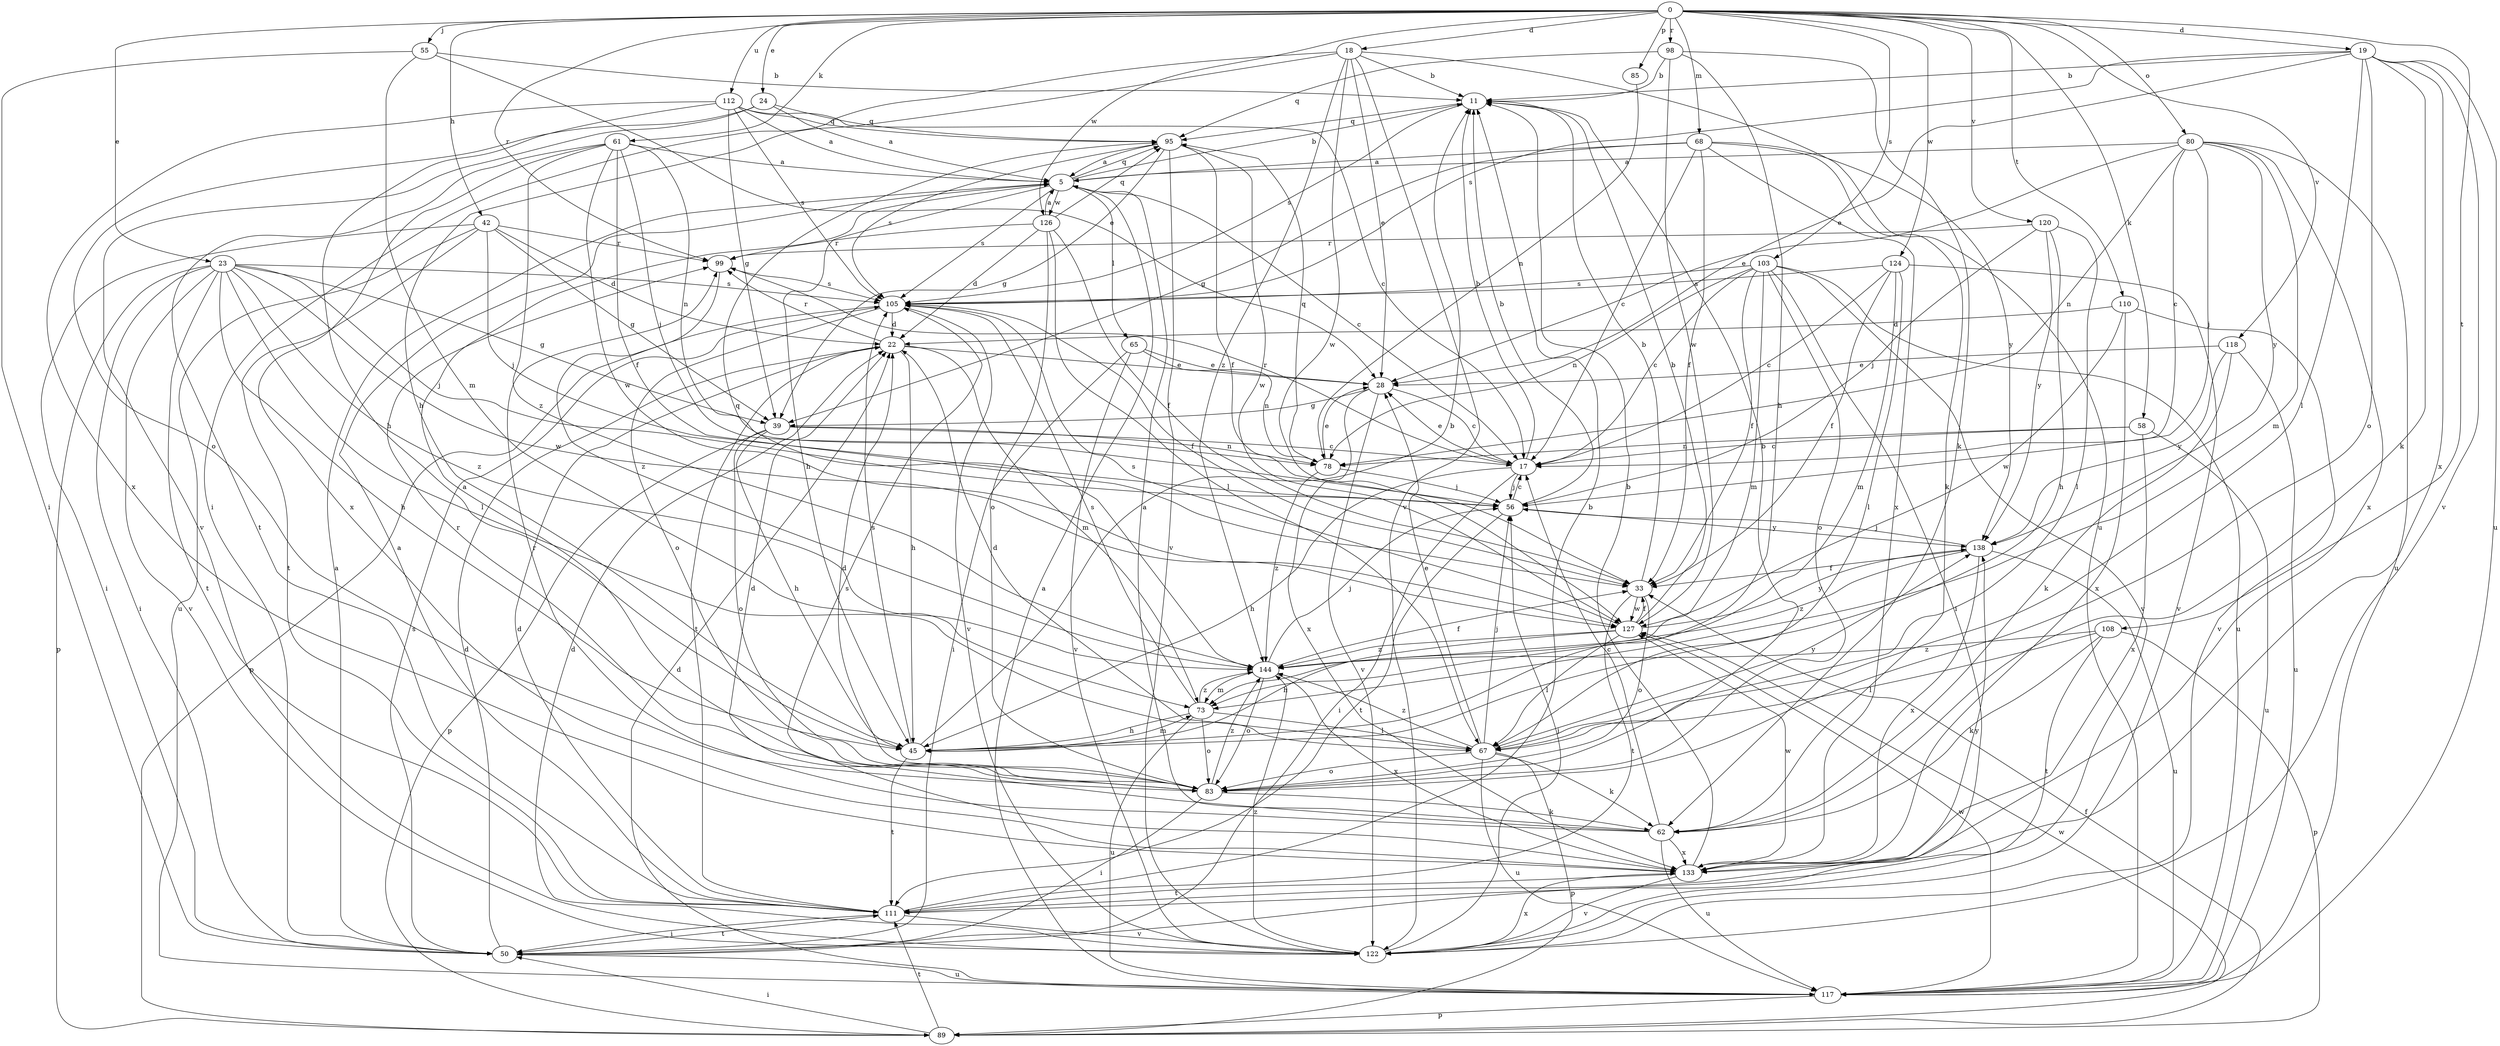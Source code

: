 strict digraph  {
0;
5;
11;
17;
18;
19;
22;
23;
24;
28;
33;
39;
42;
45;
50;
55;
56;
58;
61;
62;
65;
67;
68;
73;
78;
80;
83;
85;
89;
95;
98;
99;
103;
105;
108;
110;
111;
112;
117;
118;
120;
122;
124;
126;
127;
133;
138;
144;
0 -> 18  [label=d];
0 -> 19  [label=d];
0 -> 23  [label=e];
0 -> 24  [label=e];
0 -> 42  [label=h];
0 -> 55  [label=j];
0 -> 58  [label=k];
0 -> 61  [label=k];
0 -> 68  [label=m];
0 -> 80  [label=o];
0 -> 85  [label=p];
0 -> 98  [label=r];
0 -> 99  [label=r];
0 -> 103  [label=s];
0 -> 108  [label=t];
0 -> 110  [label=t];
0 -> 112  [label=u];
0 -> 118  [label=v];
0 -> 120  [label=v];
0 -> 124  [label=w];
0 -> 126  [label=w];
5 -> 11  [label=b];
5 -> 17  [label=c];
5 -> 45  [label=h];
5 -> 65  [label=l];
5 -> 95  [label=q];
5 -> 105  [label=s];
5 -> 126  [label=w];
11 -> 95  [label=q];
11 -> 105  [label=s];
17 -> 11  [label=b];
17 -> 28  [label=e];
17 -> 45  [label=h];
17 -> 50  [label=i];
17 -> 56  [label=j];
17 -> 99  [label=r];
18 -> 11  [label=b];
18 -> 28  [label=e];
18 -> 45  [label=h];
18 -> 50  [label=i];
18 -> 117  [label=u];
18 -> 122  [label=v];
18 -> 127  [label=w];
18 -> 144  [label=z];
19 -> 11  [label=b];
19 -> 28  [label=e];
19 -> 62  [label=k];
19 -> 67  [label=l];
19 -> 83  [label=o];
19 -> 105  [label=s];
19 -> 117  [label=u];
19 -> 122  [label=v];
19 -> 133  [label=x];
22 -> 28  [label=e];
22 -> 45  [label=h];
22 -> 73  [label=m];
22 -> 99  [label=r];
22 -> 111  [label=t];
23 -> 39  [label=g];
23 -> 45  [label=h];
23 -> 50  [label=i];
23 -> 56  [label=j];
23 -> 67  [label=l];
23 -> 89  [label=p];
23 -> 105  [label=s];
23 -> 111  [label=t];
23 -> 122  [label=v];
23 -> 127  [label=w];
23 -> 144  [label=z];
24 -> 5  [label=a];
24 -> 83  [label=o];
24 -> 95  [label=q];
24 -> 122  [label=v];
28 -> 17  [label=c];
28 -> 39  [label=g];
28 -> 122  [label=v];
28 -> 133  [label=x];
33 -> 11  [label=b];
33 -> 83  [label=o];
33 -> 111  [label=t];
33 -> 127  [label=w];
39 -> 17  [label=c];
39 -> 45  [label=h];
39 -> 78  [label=n];
39 -> 83  [label=o];
39 -> 89  [label=p];
42 -> 22  [label=d];
42 -> 39  [label=g];
42 -> 50  [label=i];
42 -> 56  [label=j];
42 -> 99  [label=r];
42 -> 111  [label=t];
42 -> 117  [label=u];
45 -> 11  [label=b];
45 -> 73  [label=m];
45 -> 105  [label=s];
45 -> 111  [label=t];
50 -> 5  [label=a];
50 -> 22  [label=d];
50 -> 105  [label=s];
50 -> 111  [label=t];
50 -> 117  [label=u];
55 -> 11  [label=b];
55 -> 28  [label=e];
55 -> 50  [label=i];
55 -> 73  [label=m];
56 -> 11  [label=b];
56 -> 17  [label=c];
56 -> 111  [label=t];
56 -> 138  [label=y];
58 -> 17  [label=c];
58 -> 78  [label=n];
58 -> 117  [label=u];
58 -> 133  [label=x];
61 -> 5  [label=a];
61 -> 33  [label=f];
61 -> 56  [label=j];
61 -> 78  [label=n];
61 -> 111  [label=t];
61 -> 127  [label=w];
61 -> 133  [label=x];
61 -> 144  [label=z];
62 -> 5  [label=a];
62 -> 17  [label=c];
62 -> 22  [label=d];
62 -> 99  [label=r];
62 -> 117  [label=u];
62 -> 133  [label=x];
65 -> 28  [label=e];
65 -> 50  [label=i];
65 -> 78  [label=n];
65 -> 122  [label=v];
67 -> 22  [label=d];
67 -> 28  [label=e];
67 -> 56  [label=j];
67 -> 62  [label=k];
67 -> 83  [label=o];
67 -> 89  [label=p];
67 -> 117  [label=u];
67 -> 138  [label=y];
67 -> 144  [label=z];
68 -> 5  [label=a];
68 -> 17  [label=c];
68 -> 33  [label=f];
68 -> 39  [label=g];
68 -> 62  [label=k];
68 -> 133  [label=x];
68 -> 138  [label=y];
73 -> 45  [label=h];
73 -> 67  [label=l];
73 -> 83  [label=o];
73 -> 105  [label=s];
73 -> 117  [label=u];
73 -> 144  [label=z];
78 -> 28  [label=e];
78 -> 56  [label=j];
78 -> 95  [label=q];
78 -> 144  [label=z];
80 -> 5  [label=a];
80 -> 17  [label=c];
80 -> 28  [label=e];
80 -> 56  [label=j];
80 -> 73  [label=m];
80 -> 78  [label=n];
80 -> 117  [label=u];
80 -> 133  [label=x];
80 -> 138  [label=y];
83 -> 5  [label=a];
83 -> 11  [label=b];
83 -> 22  [label=d];
83 -> 50  [label=i];
83 -> 62  [label=k];
83 -> 99  [label=r];
83 -> 144  [label=z];
85 -> 78  [label=n];
89 -> 33  [label=f];
89 -> 50  [label=i];
89 -> 111  [label=t];
89 -> 127  [label=w];
95 -> 5  [label=a];
95 -> 33  [label=f];
95 -> 39  [label=g];
95 -> 105  [label=s];
95 -> 122  [label=v];
95 -> 127  [label=w];
98 -> 11  [label=b];
98 -> 45  [label=h];
98 -> 62  [label=k];
98 -> 95  [label=q];
98 -> 127  [label=w];
99 -> 105  [label=s];
99 -> 144  [label=z];
103 -> 17  [label=c];
103 -> 33  [label=f];
103 -> 50  [label=i];
103 -> 73  [label=m];
103 -> 78  [label=n];
103 -> 83  [label=o];
103 -> 105  [label=s];
103 -> 117  [label=u];
103 -> 122  [label=v];
105 -> 22  [label=d];
105 -> 33  [label=f];
105 -> 83  [label=o];
105 -> 89  [label=p];
105 -> 122  [label=v];
108 -> 62  [label=k];
108 -> 67  [label=l];
108 -> 89  [label=p];
108 -> 111  [label=t];
108 -> 144  [label=z];
110 -> 22  [label=d];
110 -> 122  [label=v];
110 -> 127  [label=w];
110 -> 133  [label=x];
111 -> 5  [label=a];
111 -> 11  [label=b];
111 -> 22  [label=d];
111 -> 50  [label=i];
111 -> 122  [label=v];
111 -> 138  [label=y];
112 -> 5  [label=a];
112 -> 17  [label=c];
112 -> 39  [label=g];
112 -> 45  [label=h];
112 -> 95  [label=q];
112 -> 105  [label=s];
112 -> 133  [label=x];
117 -> 5  [label=a];
117 -> 22  [label=d];
117 -> 89  [label=p];
117 -> 127  [label=w];
118 -> 28  [label=e];
118 -> 62  [label=k];
118 -> 117  [label=u];
118 -> 138  [label=y];
120 -> 45  [label=h];
120 -> 56  [label=j];
120 -> 67  [label=l];
120 -> 99  [label=r];
120 -> 138  [label=y];
122 -> 22  [label=d];
122 -> 56  [label=j];
122 -> 133  [label=x];
122 -> 144  [label=z];
124 -> 17  [label=c];
124 -> 33  [label=f];
124 -> 67  [label=l];
124 -> 73  [label=m];
124 -> 105  [label=s];
124 -> 122  [label=v];
126 -> 5  [label=a];
126 -> 22  [label=d];
126 -> 33  [label=f];
126 -> 67  [label=l];
126 -> 83  [label=o];
126 -> 95  [label=q];
126 -> 99  [label=r];
127 -> 11  [label=b];
127 -> 33  [label=f];
127 -> 45  [label=h];
127 -> 67  [label=l];
127 -> 105  [label=s];
127 -> 138  [label=y];
127 -> 144  [label=z];
133 -> 11  [label=b];
133 -> 105  [label=s];
133 -> 111  [label=t];
133 -> 122  [label=v];
133 -> 127  [label=w];
138 -> 33  [label=f];
138 -> 56  [label=j];
138 -> 117  [label=u];
138 -> 133  [label=x];
138 -> 144  [label=z];
144 -> 33  [label=f];
144 -> 56  [label=j];
144 -> 73  [label=m];
144 -> 83  [label=o];
144 -> 95  [label=q];
144 -> 133  [label=x];
}
